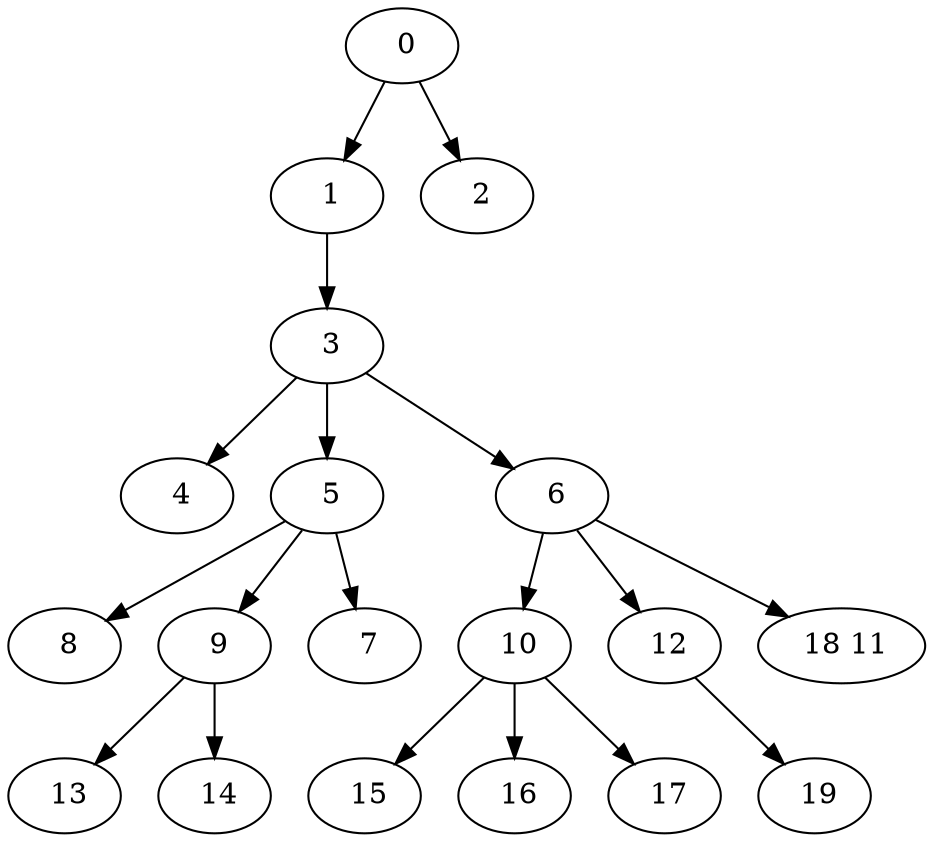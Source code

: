 digraph mytree {
" 0" -> " 1";
" 0" -> " 2";
" 1" -> " 3";
" 2";
" 3" -> " 4";
" 3" -> " 5";
" 3" -> " 6";
" 4";
" 5" -> " 8";
" 5" -> " 9";
" 5" -> " 7";
" 6" -> " 10";
" 6" -> " 12";
" 6" -> " 18 11";
" 8";
" 9" -> " 13";
" 9" -> " 14";
" 10" -> " 15";
" 10" -> " 16";
" 10" -> " 17";
" 12" -> " 19";
" 18 11";
" 13";
" 14";
" 15";
" 16";
" 17";
" 19";
" 7";
}
